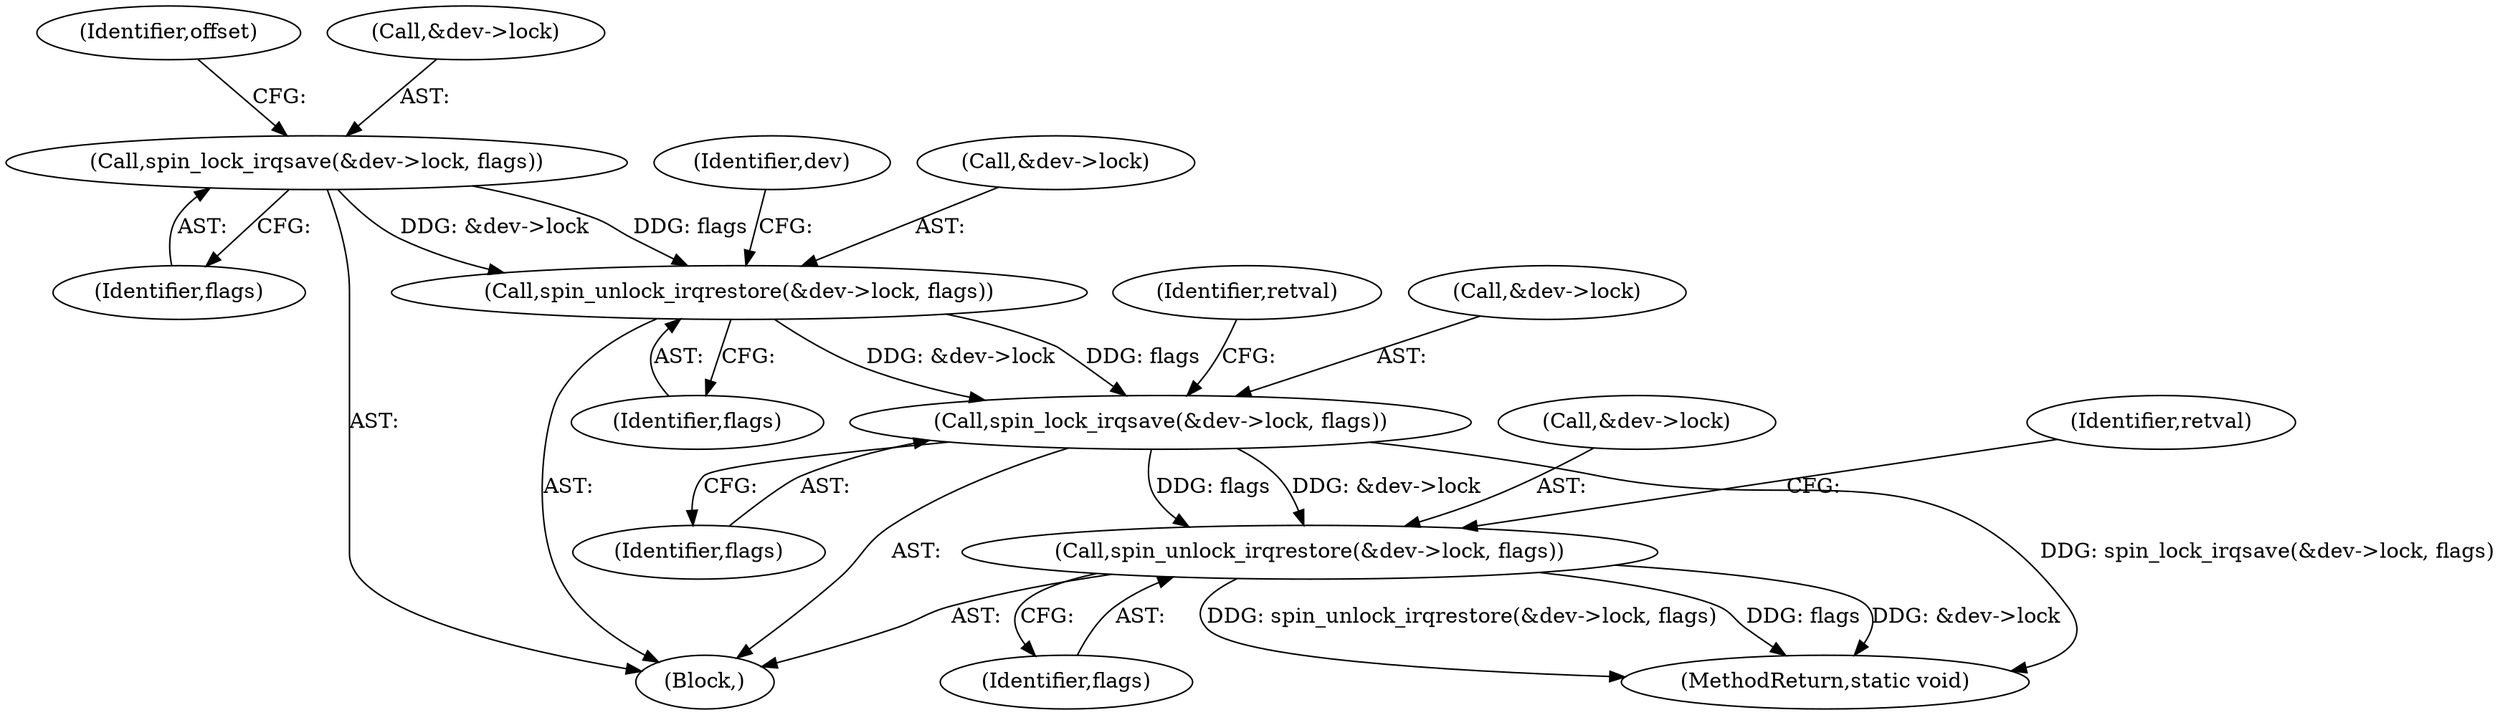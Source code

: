digraph "0_linux_667121ace9dbafb368618dbabcf07901c962ddac_0@pointer" {
"1000163" [label="(Call,spin_unlock_irqrestore(&dev->lock, flags))"];
"1000125" [label="(Call,spin_lock_irqsave(&dev->lock, flags))"];
"1000217" [label="(Call,spin_lock_irqsave(&dev->lock, flags))"];
"1000236" [label="(Call,spin_unlock_irqrestore(&dev->lock, flags))"];
"1000224" [label="(Identifier,retval)"];
"1000259" [label="(MethodReturn,static void)"];
"1000241" [label="(Identifier,flags)"];
"1000237" [label="(Call,&dev->lock)"];
"1000168" [label="(Identifier,flags)"];
"1000132" [label="(Identifier,offset)"];
"1000126" [label="(Call,&dev->lock)"];
"1000236" [label="(Call,spin_unlock_irqrestore(&dev->lock, flags))"];
"1000218" [label="(Call,&dev->lock)"];
"1000244" [label="(Identifier,retval)"];
"1000125" [label="(Call,spin_lock_irqsave(&dev->lock, flags))"];
"1000130" [label="(Identifier,flags)"];
"1000106" [label="(Block,)"];
"1000163" [label="(Call,spin_unlock_irqrestore(&dev->lock, flags))"];
"1000217" [label="(Call,spin_lock_irqsave(&dev->lock, flags))"];
"1000222" [label="(Identifier,flags)"];
"1000164" [label="(Call,&dev->lock)"];
"1000170" [label="(Identifier,dev)"];
"1000163" -> "1000106"  [label="AST: "];
"1000163" -> "1000168"  [label="CFG: "];
"1000164" -> "1000163"  [label="AST: "];
"1000168" -> "1000163"  [label="AST: "];
"1000170" -> "1000163"  [label="CFG: "];
"1000125" -> "1000163"  [label="DDG: &dev->lock"];
"1000125" -> "1000163"  [label="DDG: flags"];
"1000163" -> "1000217"  [label="DDG: &dev->lock"];
"1000163" -> "1000217"  [label="DDG: flags"];
"1000125" -> "1000106"  [label="AST: "];
"1000125" -> "1000130"  [label="CFG: "];
"1000126" -> "1000125"  [label="AST: "];
"1000130" -> "1000125"  [label="AST: "];
"1000132" -> "1000125"  [label="CFG: "];
"1000217" -> "1000106"  [label="AST: "];
"1000217" -> "1000222"  [label="CFG: "];
"1000218" -> "1000217"  [label="AST: "];
"1000222" -> "1000217"  [label="AST: "];
"1000224" -> "1000217"  [label="CFG: "];
"1000217" -> "1000259"  [label="DDG: spin_lock_irqsave(&dev->lock, flags)"];
"1000217" -> "1000236"  [label="DDG: &dev->lock"];
"1000217" -> "1000236"  [label="DDG: flags"];
"1000236" -> "1000106"  [label="AST: "];
"1000236" -> "1000241"  [label="CFG: "];
"1000237" -> "1000236"  [label="AST: "];
"1000241" -> "1000236"  [label="AST: "];
"1000244" -> "1000236"  [label="CFG: "];
"1000236" -> "1000259"  [label="DDG: &dev->lock"];
"1000236" -> "1000259"  [label="DDG: spin_unlock_irqrestore(&dev->lock, flags)"];
"1000236" -> "1000259"  [label="DDG: flags"];
}
